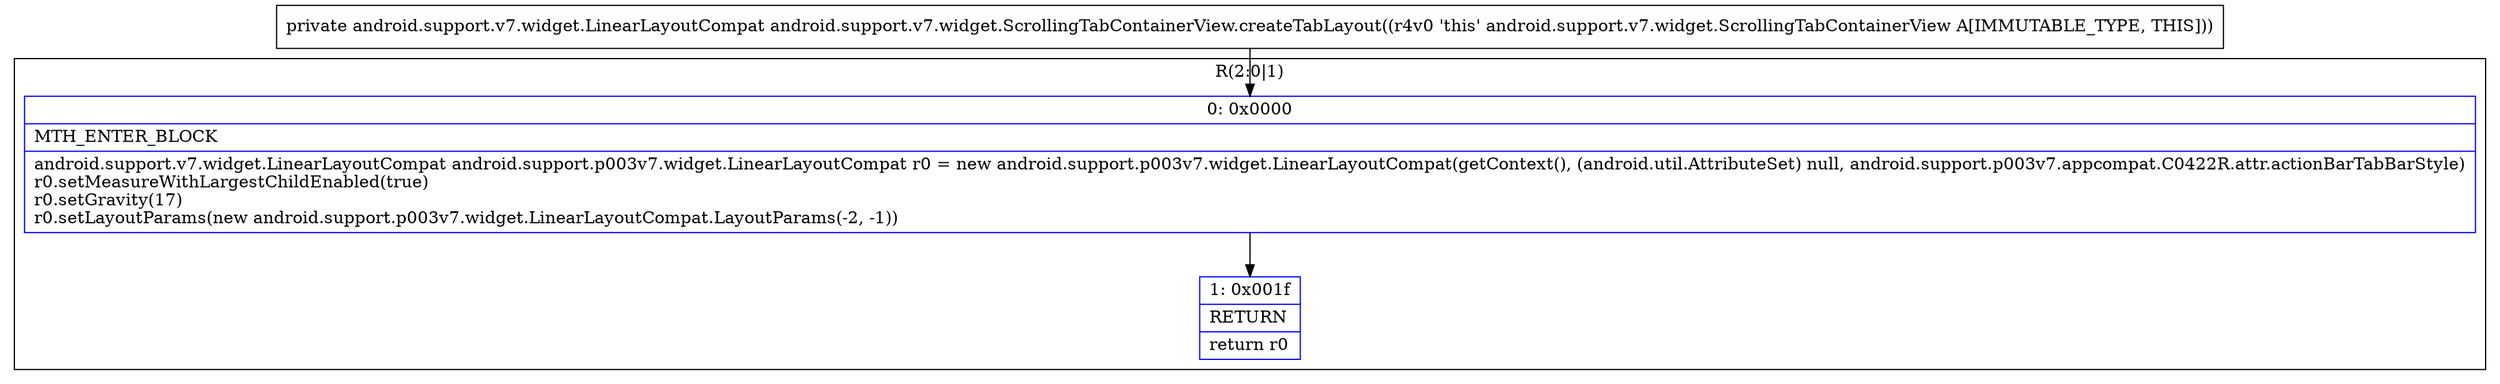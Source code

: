 digraph "CFG forandroid.support.v7.widget.ScrollingTabContainerView.createTabLayout()Landroid\/support\/v7\/widget\/LinearLayoutCompat;" {
subgraph cluster_Region_1605806699 {
label = "R(2:0|1)";
node [shape=record,color=blue];
Node_0 [shape=record,label="{0\:\ 0x0000|MTH_ENTER_BLOCK\l|android.support.v7.widget.LinearLayoutCompat android.support.p003v7.widget.LinearLayoutCompat r0 = new android.support.p003v7.widget.LinearLayoutCompat(getContext(), (android.util.AttributeSet) null, android.support.p003v7.appcompat.C0422R.attr.actionBarTabBarStyle)\lr0.setMeasureWithLargestChildEnabled(true)\lr0.setGravity(17)\lr0.setLayoutParams(new android.support.p003v7.widget.LinearLayoutCompat.LayoutParams(\-2, \-1))\l}"];
Node_1 [shape=record,label="{1\:\ 0x001f|RETURN\l|return r0\l}"];
}
MethodNode[shape=record,label="{private android.support.v7.widget.LinearLayoutCompat android.support.v7.widget.ScrollingTabContainerView.createTabLayout((r4v0 'this' android.support.v7.widget.ScrollingTabContainerView A[IMMUTABLE_TYPE, THIS])) }"];
MethodNode -> Node_0;
Node_0 -> Node_1;
}

